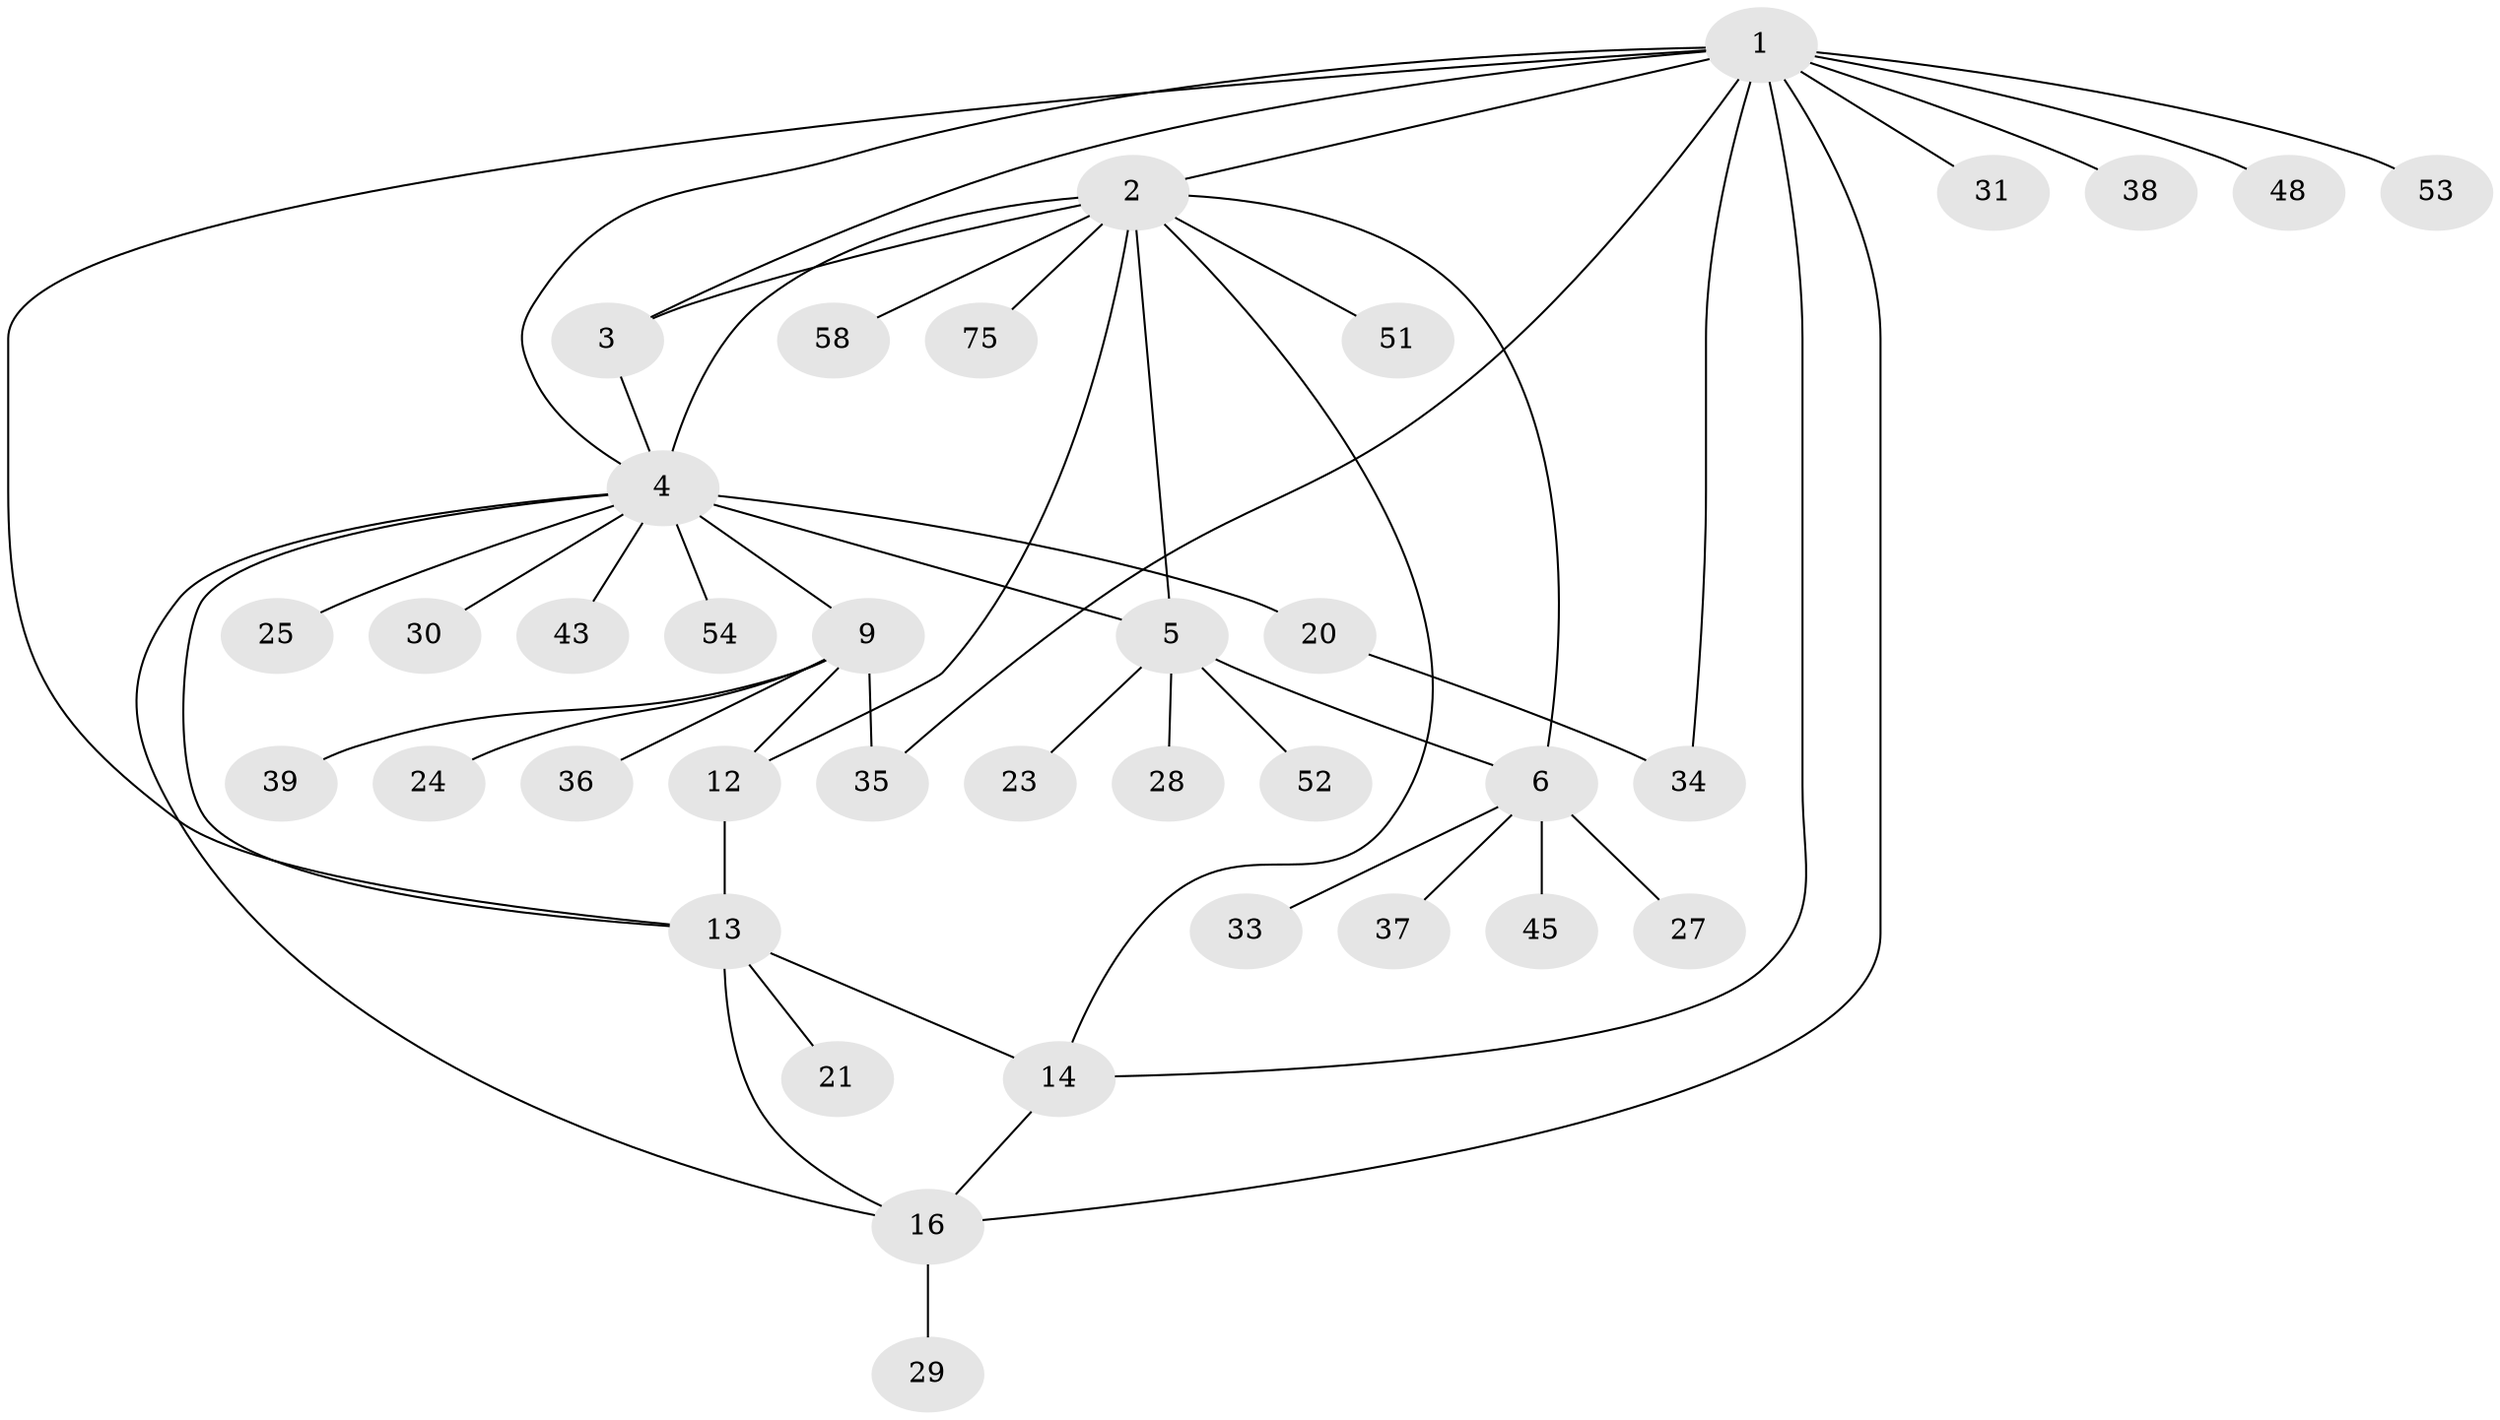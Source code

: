 // original degree distribution, {8: 0.03225806451612903, 6: 0.043010752688172046, 5: 0.06451612903225806, 10: 0.021505376344086023, 3: 0.03225806451612903, 9: 0.010752688172043012, 7: 0.03225806451612903, 4: 0.03225806451612903, 1: 0.5698924731182796, 2: 0.16129032258064516}
// Generated by graph-tools (version 1.1) at 2025/19/03/04/25 18:19:28]
// undirected, 37 vertices, 51 edges
graph export_dot {
graph [start="1"]
  node [color=gray90,style=filled];
  1 [super="+15+81"];
  2 [super="+44+7"];
  3 [super="+63+80"];
  4 [super="+17"];
  5 [super="+65+85+61"];
  6 [super="+8"];
  9 [super="+11+26+70+10+59"];
  12 [super="+41"];
  13;
  14 [super="+68"];
  16;
  20 [super="+22+47+79+89"];
  21 [super="+88+86+46"];
  23;
  24 [super="+32"];
  25;
  27;
  28;
  29;
  30;
  31;
  33;
  34 [super="+77+90"];
  35 [super="+55"];
  36;
  37;
  38;
  39;
  43;
  45;
  48;
  51;
  52 [super="+71"];
  53;
  54 [super="+93"];
  58;
  75;
  1 -- 2;
  1 -- 3;
  1 -- 4;
  1 -- 31;
  1 -- 34;
  1 -- 35;
  1 -- 16;
  1 -- 48;
  1 -- 53;
  1 -- 38;
  1 -- 13;
  1 -- 14;
  2 -- 3;
  2 -- 4;
  2 -- 12 [weight=2];
  2 -- 58;
  2 -- 51;
  2 -- 5;
  2 -- 6 [weight=2];
  2 -- 75;
  2 -- 14;
  3 -- 4;
  4 -- 54;
  4 -- 5;
  4 -- 9;
  4 -- 43;
  4 -- 13;
  4 -- 16;
  4 -- 20 [weight=3];
  4 -- 25;
  4 -- 30;
  5 -- 6 [weight=2];
  5 -- 23;
  5 -- 28;
  5 -- 52;
  6 -- 33;
  6 -- 37;
  6 -- 27;
  6 -- 45;
  9 -- 12 [weight=3];
  9 -- 35;
  9 -- 36;
  9 -- 24;
  9 -- 39;
  12 -- 13;
  13 -- 14;
  13 -- 16;
  13 -- 21;
  14 -- 16;
  16 -- 29;
  20 -- 34;
}
